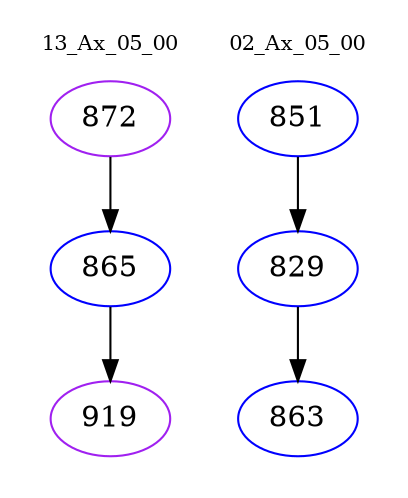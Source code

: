 digraph{
subgraph cluster_0 {
color = white
label = "13_Ax_05_00";
fontsize=10;
T0_872 [label="872", color="purple"]
T0_872 -> T0_865 [color="black"]
T0_865 [label="865", color="blue"]
T0_865 -> T0_919 [color="black"]
T0_919 [label="919", color="purple"]
}
subgraph cluster_1 {
color = white
label = "02_Ax_05_00";
fontsize=10;
T1_851 [label="851", color="blue"]
T1_851 -> T1_829 [color="black"]
T1_829 [label="829", color="blue"]
T1_829 -> T1_863 [color="black"]
T1_863 [label="863", color="blue"]
}
}

